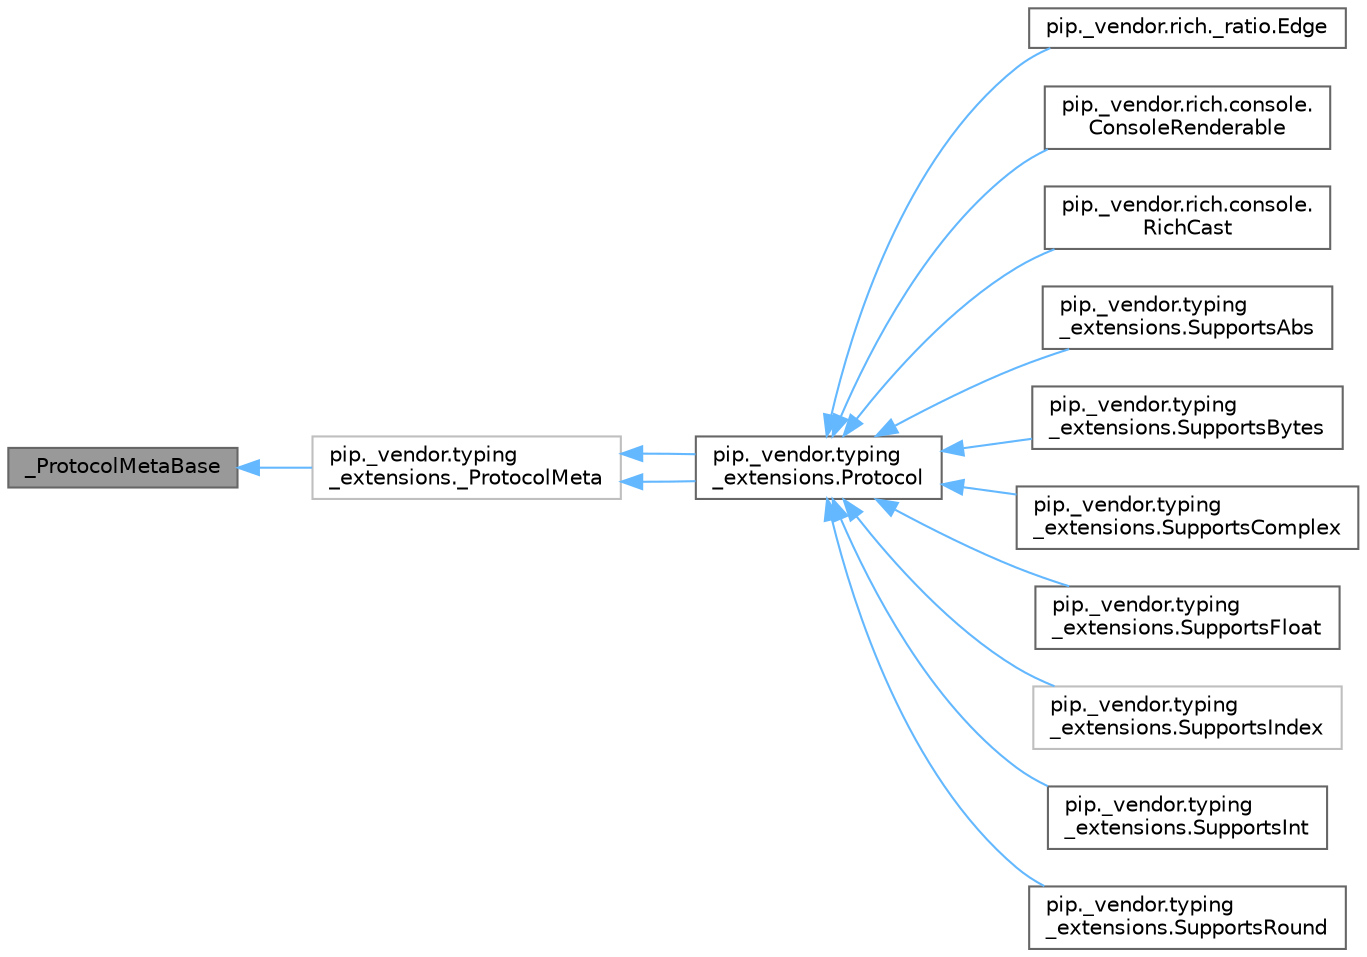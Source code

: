 digraph "_ProtocolMetaBase"
{
 // LATEX_PDF_SIZE
  bgcolor="transparent";
  edge [fontname=Helvetica,fontsize=10,labelfontname=Helvetica,labelfontsize=10];
  node [fontname=Helvetica,fontsize=10,shape=box,height=0.2,width=0.4];
  rankdir="LR";
  Node1 [id="Node000001",label="_ProtocolMetaBase",height=0.2,width=0.4,color="gray40", fillcolor="grey60", style="filled", fontcolor="black",tooltip=" "];
  Node1 -> Node2 [id="edge14_Node000001_Node000002",dir="back",color="steelblue1",style="solid",tooltip=" "];
  Node2 [id="Node000002",label="pip._vendor.typing\l_extensions._ProtocolMeta",height=0.2,width=0.4,color="grey75", fillcolor="white", style="filled",URL="$db/d30/classpip_1_1__vendor_1_1typing__extensions_1_1__ProtocolMeta.html",tooltip=" "];
  Node2 -> Node3 [id="edge15_Node000002_Node000003",dir="back",color="steelblue1",style="solid",tooltip=" "];
  Node3 [id="Node000003",label="pip._vendor.typing\l_extensions.Protocol",height=0.2,width=0.4,color="gray40", fillcolor="white", style="filled",URL="$d5/d58/classpip_1_1__vendor_1_1typing__extensions_1_1Protocol.html",tooltip=" "];
  Node3 -> Node4 [id="edge16_Node000003_Node000004",dir="back",color="steelblue1",style="solid",tooltip=" "];
  Node4 [id="Node000004",label="pip._vendor.rich._ratio.Edge",height=0.2,width=0.4,color="gray40", fillcolor="white", style="filled",URL="$d3/da9/classpip_1_1__vendor_1_1rich_1_1__ratio_1_1Edge.html",tooltip=" "];
  Node3 -> Node5 [id="edge17_Node000003_Node000005",dir="back",color="steelblue1",style="solid",tooltip=" "];
  Node5 [id="Node000005",label="pip._vendor.rich.console.\lConsoleRenderable",height=0.2,width=0.4,color="gray40", fillcolor="white", style="filled",URL="$d4/d14/classpip_1_1__vendor_1_1rich_1_1console_1_1ConsoleRenderable.html",tooltip=" "];
  Node3 -> Node6 [id="edge18_Node000003_Node000006",dir="back",color="steelblue1",style="solid",tooltip=" "];
  Node6 [id="Node000006",label="pip._vendor.rich.console.\lRichCast",height=0.2,width=0.4,color="gray40", fillcolor="white", style="filled",URL="$d1/d4a/classpip_1_1__vendor_1_1rich_1_1console_1_1RichCast.html",tooltip=" "];
  Node3 -> Node7 [id="edge19_Node000003_Node000007",dir="back",color="steelblue1",style="solid",tooltip=" "];
  Node7 [id="Node000007",label="pip._vendor.typing\l_extensions.SupportsAbs",height=0.2,width=0.4,color="gray40", fillcolor="white", style="filled",URL="$da/dcc/classpip_1_1__vendor_1_1typing__extensions_1_1SupportsAbs.html",tooltip=" "];
  Node3 -> Node8 [id="edge20_Node000003_Node000008",dir="back",color="steelblue1",style="solid",tooltip=" "];
  Node8 [id="Node000008",label="pip._vendor.typing\l_extensions.SupportsBytes",height=0.2,width=0.4,color="gray40", fillcolor="white", style="filled",URL="$dd/dff/classpip_1_1__vendor_1_1typing__extensions_1_1SupportsBytes.html",tooltip=" "];
  Node3 -> Node9 [id="edge21_Node000003_Node000009",dir="back",color="steelblue1",style="solid",tooltip=" "];
  Node9 [id="Node000009",label="pip._vendor.typing\l_extensions.SupportsComplex",height=0.2,width=0.4,color="gray40", fillcolor="white", style="filled",URL="$df/d5b/classpip_1_1__vendor_1_1typing__extensions_1_1SupportsComplex.html",tooltip=" "];
  Node3 -> Node10 [id="edge22_Node000003_Node000010",dir="back",color="steelblue1",style="solid",tooltip=" "];
  Node10 [id="Node000010",label="pip._vendor.typing\l_extensions.SupportsFloat",height=0.2,width=0.4,color="gray40", fillcolor="white", style="filled",URL="$da/d50/classpip_1_1__vendor_1_1typing__extensions_1_1SupportsFloat.html",tooltip=" "];
  Node3 -> Node11 [id="edge23_Node000003_Node000011",dir="back",color="steelblue1",style="solid",tooltip=" "];
  Node11 [id="Node000011",label="pip._vendor.typing\l_extensions.SupportsIndex",height=0.2,width=0.4,color="grey75", fillcolor="white", style="filled",URL="$d8/d06/classpip_1_1__vendor_1_1typing__extensions_1_1SupportsIndex.html",tooltip=" "];
  Node3 -> Node12 [id="edge24_Node000003_Node000012",dir="back",color="steelblue1",style="solid",tooltip=" "];
  Node12 [id="Node000012",label="pip._vendor.typing\l_extensions.SupportsInt",height=0.2,width=0.4,color="gray40", fillcolor="white", style="filled",URL="$dd/d43/classpip_1_1__vendor_1_1typing__extensions_1_1SupportsInt.html",tooltip=" "];
  Node3 -> Node13 [id="edge25_Node000003_Node000013",dir="back",color="steelblue1",style="solid",tooltip=" "];
  Node13 [id="Node000013",label="pip._vendor.typing\l_extensions.SupportsRound",height=0.2,width=0.4,color="gray40", fillcolor="white", style="filled",URL="$d2/dd4/classpip_1_1__vendor_1_1typing__extensions_1_1SupportsRound.html",tooltip=" "];
  Node2 -> Node3 [id="edge26_Node000002_Node000003",dir="back",color="steelblue1",style="solid",tooltip=" "];
}
